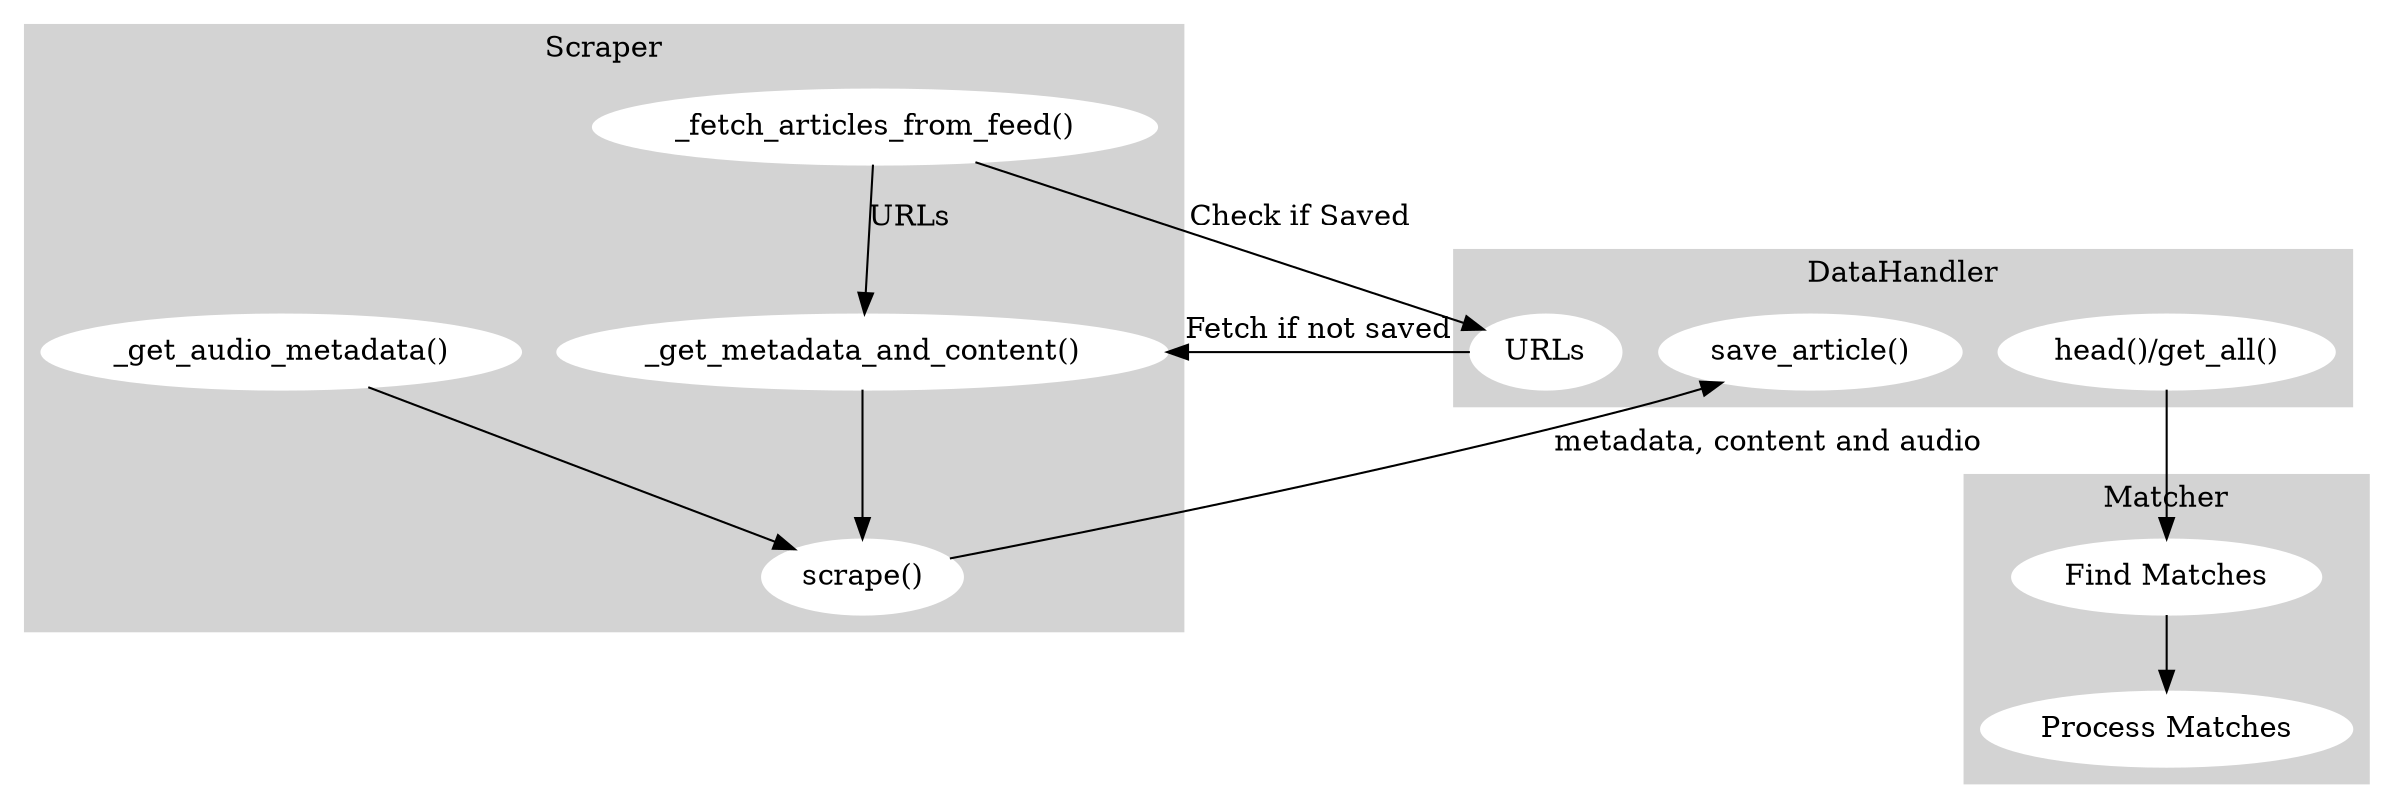 digraph G {
  
  subgraph cluster_0 {
    style=filled;
    color=lightgrey;
    node [style=filled,color=white];
    "_fetch_articles_from_feed()" -> "_get_metadata_and_content()" [label="URLs"];
    "_get_audio_metadata()" -> "scrape()";
    "_get_metadata_and_content()" -> "scrape()";
    label = "Scraper";
  }

  subgraph cluster_1 {
    style=filled;
    color=lightgrey;
    node [style=filled,color=white];
    "save_article()";
    "head()/get_all()";
    "is_already_saved()" [label="URLs"];
    label = "DataHandler";
  }

  subgraph cluster_2 {
    style=filled;
    color=lightgrey;
    node [style=filled,color=white];
    "find_matches()" [label="Find Matches"];
    "process_matches()" [label="Process Matches"];
    label = "Matcher";
  }

  // Flow modifications
  "_fetch_articles_from_feed()" -> "is_already_saved()" [label="Check if Saved"];
  "is_already_saved()" -> "_get_metadata_and_content()" [label="Fetch if not saved"];
  "scrape()" -> "save_article()" [label="metadata, content and audio"];

  // Connections for Matcher cluster
  "head()/get_all()" -> "find_matches()";
  "find_matches()" -> "process_matches()";
}
